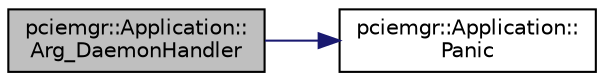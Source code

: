 digraph "pciemgr::Application::Arg_DaemonHandler"
{
 // LATEX_PDF_SIZE
  edge [fontname="Helvetica",fontsize="10",labelfontname="Helvetica",labelfontsize="10"];
  node [fontname="Helvetica",fontsize="10",shape=record];
  rankdir="LR";
  Node1 [label="pciemgr::Application::\lArg_DaemonHandler",height=0.2,width=0.4,color="black", fillcolor="grey75", style="filled", fontcolor="black",tooltip=" "];
  Node1 -> Node2 [color="midnightblue",fontsize="10",style="solid",fontname="Helvetica"];
  Node2 [label="pciemgr::Application::\lPanic",height=0.2,width=0.4,color="black", fillcolor="white", style="filled",URL="$classmgrd_1_1_application.html#a455cb993a2a1ce99711012c240e728a2",tooltip=" "];
}
